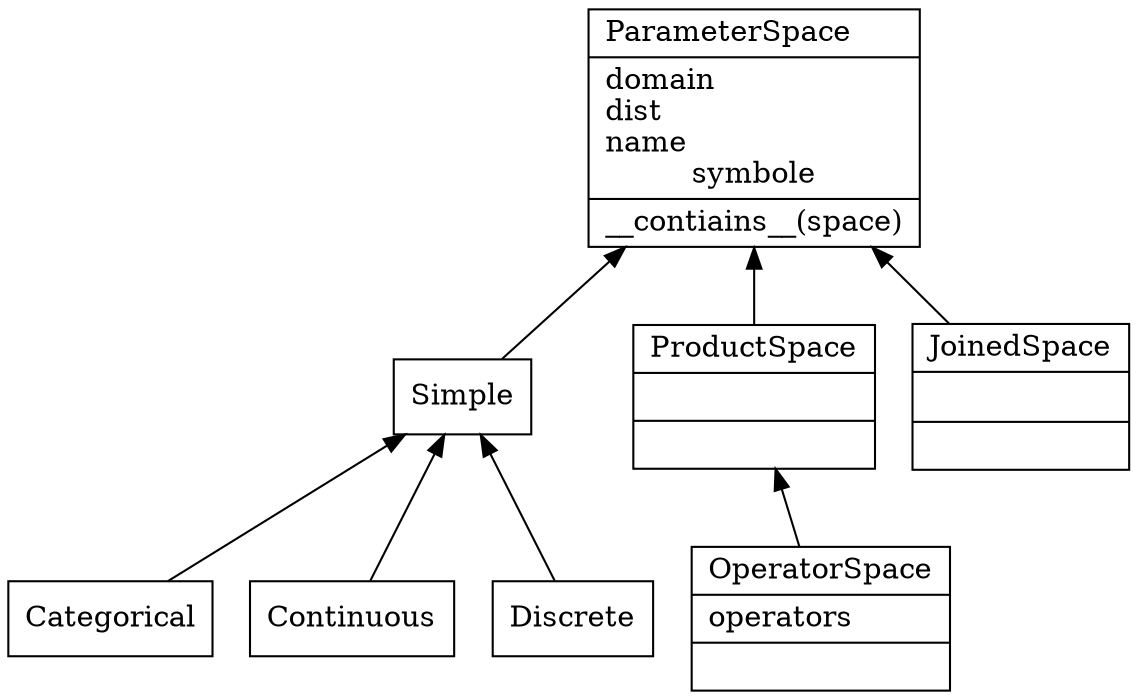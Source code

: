 digraph PrameterSpace{

rankdir = BT;

node [shape=record]

parameter [label="{ParameterSpace\l|domain\ldist\lname\lsymbole|__contiains__(space)\l}"]
simple [label="{Simple}"]
//operator [label="{Operator\l|\l|}"]
product [label="{ProductSpace\l||}"]
//cartesian [label="{CartesianProduct\l|args\l|}"]
//named [label="{NamedProduct\l|kwargs\l|}"]
//mixed [label="{MixedProduct\l||}"]

joined [label="{JoinedSpace\l|\l|}"]
operatorspace [label="{OperatorSpace\l|operators\l|}"]
//operatorset [label="{OperatorSet\l|\l|}"]

cat  [label="Categorical"]
cont [label="Continuous"]
disc [label="Discrete"]

//op [shape=circle style=filled color=lightgray]
//os [shape=circle style=filled color=lightgray ]

joined -> parameter 
product -> parameter
simple -> parameter

//cartesian -> product
//named -> product
//mixed -> cartesian
//mixed -> named
//operatorspace -> mixed
operatorspace -> product

cat -> simple
cont -> simple
disc -> simple

{rank=same; product }
}
